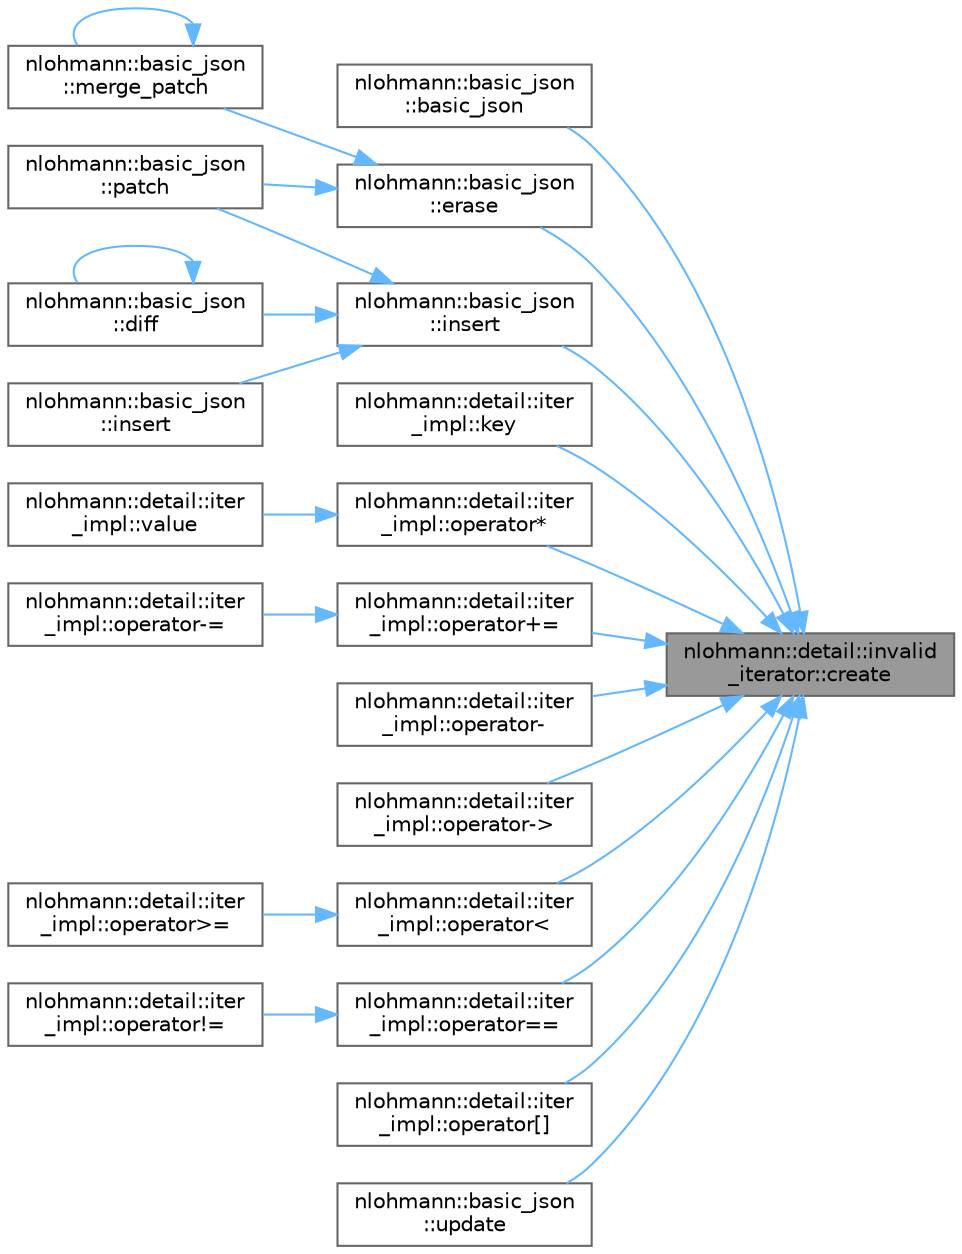 digraph "nlohmann::detail::invalid_iterator::create"
{
 // LATEX_PDF_SIZE
  bgcolor="transparent";
  edge [fontname=Helvetica,fontsize=10,labelfontname=Helvetica,labelfontsize=10];
  node [fontname=Helvetica,fontsize=10,shape=box,height=0.2,width=0.4];
  rankdir="RL";
  Node1 [label="nlohmann::detail::invalid\l_iterator::create",height=0.2,width=0.4,color="gray40", fillcolor="grey60", style="filled", fontcolor="black",tooltip=" "];
  Node1 -> Node2 [dir="back",color="steelblue1",style="solid"];
  Node2 [label="nlohmann::basic_json\l::basic_json",height=0.2,width=0.4,color="grey40", fillcolor="white", style="filled",URL="$a01659.html#a23e540f473d32f1cf5d3243ea3ad495e",tooltip="construct a JSON container given an iterator range"];
  Node1 -> Node3 [dir="back",color="steelblue1",style="solid"];
  Node3 [label="nlohmann::basic_json\l::erase",height=0.2,width=0.4,color="grey40", fillcolor="white", style="filled",URL="$a01659.html#a494632b69bbe1d0153d3bedad0901b8e",tooltip="remove element given an iterator"];
  Node3 -> Node4 [dir="back",color="steelblue1",style="solid"];
  Node4 [label="nlohmann::basic_json\l::merge_patch",height=0.2,width=0.4,color="grey40", fillcolor="white", style="filled",URL="$a01659.html#a844a77cb154752d12118f10af26d54cb",tooltip="applies a JSON Merge Patch"];
  Node4 -> Node4 [dir="back",color="steelblue1",style="solid"];
  Node3 -> Node5 [dir="back",color="steelblue1",style="solid"];
  Node5 [label="nlohmann::basic_json\l::patch",height=0.2,width=0.4,color="grey40", fillcolor="white", style="filled",URL="$a01659.html#adcc786998f220a5b3083ee8a37c4553e",tooltip="applies a JSON patch"];
  Node1 -> Node6 [dir="back",color="steelblue1",style="solid"];
  Node6 [label="nlohmann::basic_json\l::insert",height=0.2,width=0.4,color="grey40", fillcolor="white", style="filled",URL="$a01659.html#aeb86e8478e20d95970a8b61ff01dce3b",tooltip="inserts element"];
  Node6 -> Node7 [dir="back",color="steelblue1",style="solid"];
  Node7 [label="nlohmann::basic_json\l::diff",height=0.2,width=0.4,color="grey40", fillcolor="white", style="filled",URL="$a01659.html#a1c1f21327df91a4dd6c5f5a107240385",tooltip="creates a diff as a JSON patch"];
  Node7 -> Node7 [dir="back",color="steelblue1",style="solid"];
  Node6 -> Node8 [dir="back",color="steelblue1",style="solid"];
  Node8 [label="nlohmann::basic_json\l::insert",height=0.2,width=0.4,color="grey40", fillcolor="white", style="filled",URL="$a01659.html#a9c5b9de8a4a759861cb600b38a6c81b1",tooltip="inserts element"];
  Node6 -> Node5 [dir="back",color="steelblue1",style="solid"];
  Node1 -> Node9 [dir="back",color="steelblue1",style="solid"];
  Node9 [label="nlohmann::detail::iter\l_impl::key",height=0.2,width=0.4,color="grey40", fillcolor="white", style="filled",URL="$a02011.html#a9aa08ccaf6e80f7bd9513c0d054efb64",tooltip="return the key of an object iterator"];
  Node1 -> Node10 [dir="back",color="steelblue1",style="solid"];
  Node10 [label="nlohmann::detail::iter\l_impl::operator*",height=0.2,width=0.4,color="grey40", fillcolor="white", style="filled",URL="$a02011.html#a5ca57856d9bba54a5fc51cee891de827",tooltip="return a reference to the value pointed to by the iterator"];
  Node10 -> Node11 [dir="back",color="steelblue1",style="solid"];
  Node11 [label="nlohmann::detail::iter\l_impl::value",height=0.2,width=0.4,color="grey40", fillcolor="white", style="filled",URL="$a02011.html#ab447c50354c6611fa2ae0100ac17845c",tooltip="return the value of an iterator"];
  Node1 -> Node12 [dir="back",color="steelblue1",style="solid"];
  Node12 [label="nlohmann::detail::iter\l_impl::operator+=",height=0.2,width=0.4,color="grey40", fillcolor="white", style="filled",URL="$a02011.html#ae576098902fa32c109d9d036d30e0cd7",tooltip="add to iterator"];
  Node12 -> Node13 [dir="back",color="steelblue1",style="solid"];
  Node13 [label="nlohmann::detail::iter\l_impl::operator-=",height=0.2,width=0.4,color="grey40", fillcolor="white", style="filled",URL="$a02011.html#af0d52c75e651a915e3dc5cdab71c06bd",tooltip="subtract from iterator"];
  Node1 -> Node14 [dir="back",color="steelblue1",style="solid"];
  Node14 [label="nlohmann::detail::iter\l_impl::operator-",height=0.2,width=0.4,color="grey40", fillcolor="white", style="filled",URL="$a02011.html#a49bf3e708a9c1c88c415011735962d06",tooltip="return difference"];
  Node1 -> Node15 [dir="back",color="steelblue1",style="solid"];
  Node15 [label="nlohmann::detail::iter\l_impl::operator-\>",height=0.2,width=0.4,color="grey40", fillcolor="white", style="filled",URL="$a02011.html#a6da3d2b34528aff328f3dcb513076dec",tooltip="dereference the iterator"];
  Node1 -> Node16 [dir="back",color="steelblue1",style="solid"];
  Node16 [label="nlohmann::detail::iter\l_impl::operator\<",height=0.2,width=0.4,color="grey40", fillcolor="white", style="filled",URL="$a02011.html#a0d14cd76203e00bdcef6a64a5d055cc7",tooltip="comparison: smaller"];
  Node16 -> Node17 [dir="back",color="steelblue1",style="solid"];
  Node17 [label="nlohmann::detail::iter\l_impl::operator\>=",height=0.2,width=0.4,color="grey40", fillcolor="white", style="filled",URL="$a02011.html#a634f85da575cb60b012a687efa26e11a",tooltip="comparison: greater than or equal"];
  Node1 -> Node18 [dir="back",color="steelblue1",style="solid"];
  Node18 [label="nlohmann::detail::iter\l_impl::operator==",height=0.2,width=0.4,color="grey40", fillcolor="white", style="filled",URL="$a02011.html#a2b592605b63ae7f5401996ffa3b14393",tooltip="comparison: equal"];
  Node18 -> Node19 [dir="back",color="steelblue1",style="solid"];
  Node19 [label="nlohmann::detail::iter\l_impl::operator!=",height=0.2,width=0.4,color="grey40", fillcolor="white", style="filled",URL="$a02011.html#aeab0e2b5da70b3bdebecd5b1a6ee66a6",tooltip="comparison: not equal"];
  Node1 -> Node20 [dir="back",color="steelblue1",style="solid"];
  Node20 [label="nlohmann::detail::iter\l_impl::operator[]",height=0.2,width=0.4,color="grey40", fillcolor="white", style="filled",URL="$a02011.html#ac0b9276f1102ed4b9cd3f5f56287e3ce",tooltip="access to successor"];
  Node1 -> Node21 [dir="back",color="steelblue1",style="solid"];
  Node21 [label="nlohmann::basic_json\l::update",height=0.2,width=0.4,color="grey40", fillcolor="white", style="filled",URL="$a01659.html#a9f9e5f668474280acc9bd7f5410b9392",tooltip="updates a JSON object from another object, overwriting existing keys"];
}
